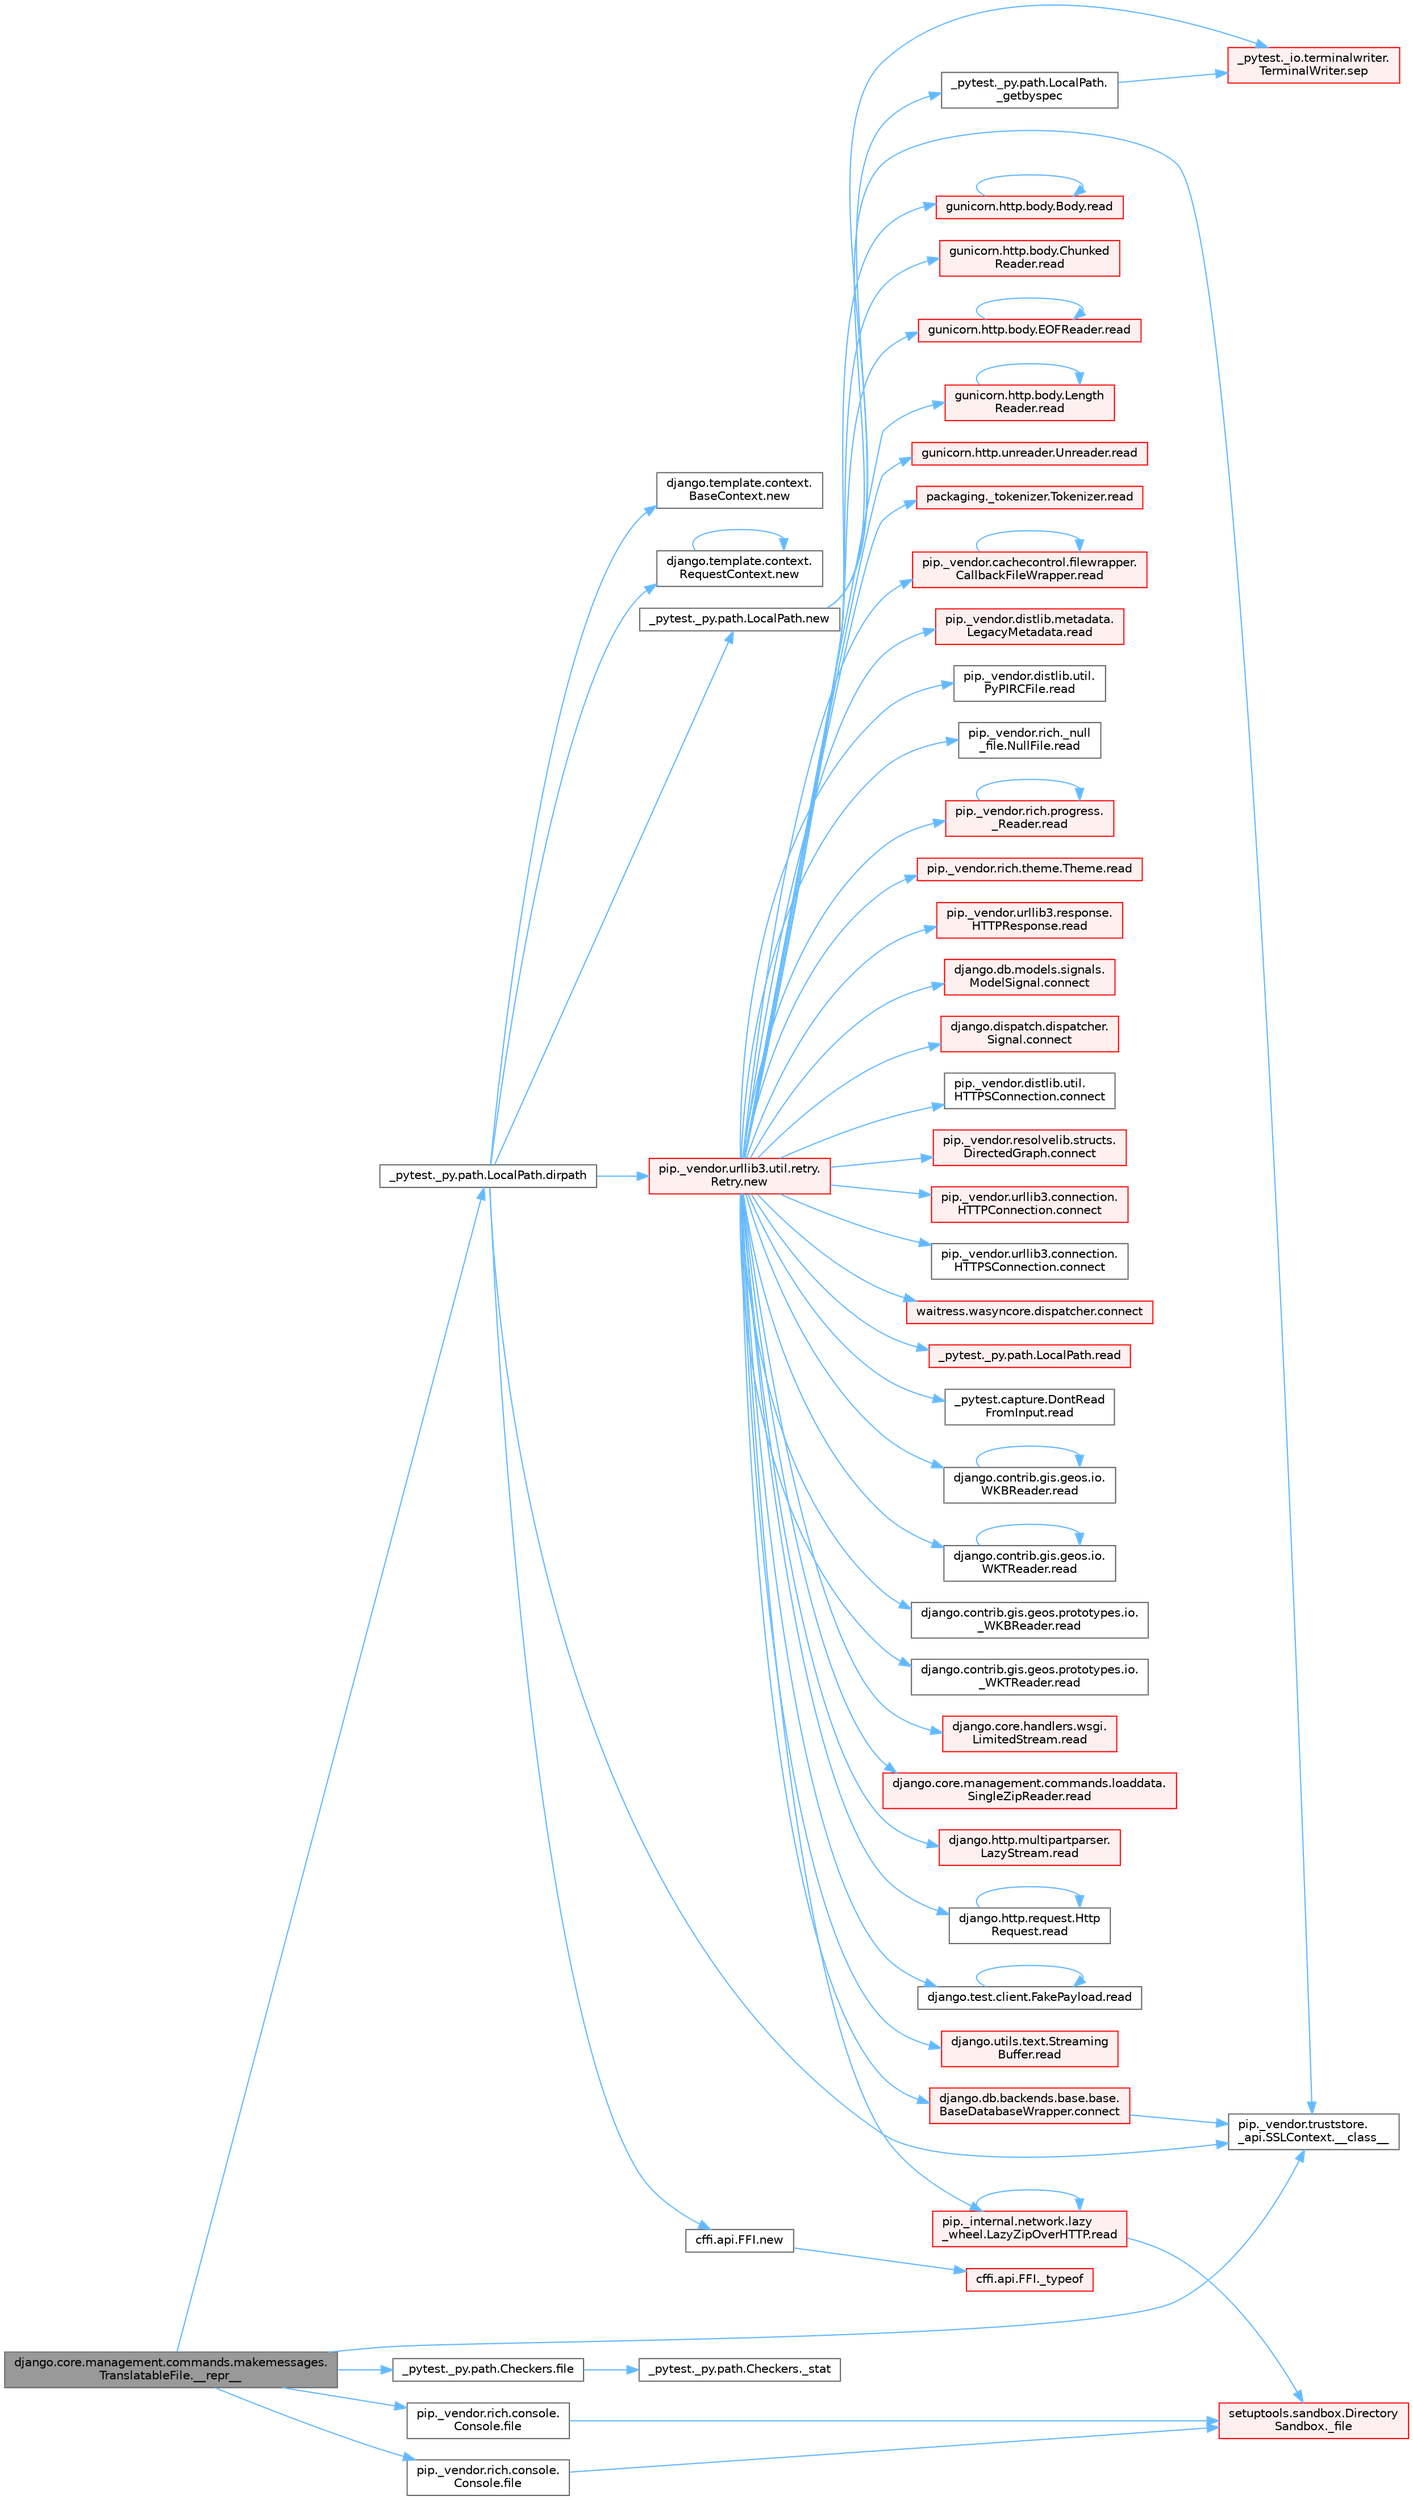 digraph "django.core.management.commands.makemessages.TranslatableFile.__repr__"
{
 // LATEX_PDF_SIZE
  bgcolor="transparent";
  edge [fontname=Helvetica,fontsize=10,labelfontname=Helvetica,labelfontsize=10];
  node [fontname=Helvetica,fontsize=10,shape=box,height=0.2,width=0.4];
  rankdir="LR";
  Node1 [id="Node000001",label="django.core.management.commands.makemessages.\lTranslatableFile.__repr__",height=0.2,width=0.4,color="gray40", fillcolor="grey60", style="filled", fontcolor="black",tooltip=" "];
  Node1 -> Node2 [id="edge1_Node000001_Node000002",color="steelblue1",style="solid",tooltip=" "];
  Node2 [id="Node000002",label="pip._vendor.truststore.\l_api.SSLContext.__class__",height=0.2,width=0.4,color="grey40", fillcolor="white", style="filled",URL="$classpip_1_1__vendor_1_1truststore_1_1__api_1_1_s_s_l_context.html#a530861514f31eabaa3f513557d6e66de",tooltip=" "];
  Node1 -> Node3 [id="edge2_Node000001_Node000003",color="steelblue1",style="solid",tooltip=" "];
  Node3 [id="Node000003",label="_pytest._py.path.LocalPath.dirpath",height=0.2,width=0.4,color="grey40", fillcolor="white", style="filled",URL="$class__pytest_1_1__py_1_1path_1_1_local_path.html#aa8766bdaffd39f928eaae6f30b741b05",tooltip=" "];
  Node3 -> Node2 [id="edge3_Node000003_Node000002",color="steelblue1",style="solid",tooltip=" "];
  Node3 -> Node4 [id="edge4_Node000003_Node000004",color="steelblue1",style="solid",tooltip=" "];
  Node4 [id="Node000004",label="_pytest._py.path.LocalPath.new",height=0.2,width=0.4,color="grey40", fillcolor="white", style="filled",URL="$class__pytest_1_1__py_1_1path_1_1_local_path.html#ab5882416a5911e7a15e0598cbeab05cd",tooltip=" "];
  Node4 -> Node2 [id="edge5_Node000004_Node000002",color="steelblue1",style="solid",tooltip=" "];
  Node4 -> Node5 [id="edge6_Node000004_Node000005",color="steelblue1",style="solid",tooltip=" "];
  Node5 [id="Node000005",label="_pytest._py.path.LocalPath.\l_getbyspec",height=0.2,width=0.4,color="grey40", fillcolor="white", style="filled",URL="$class__pytest_1_1__py_1_1path_1_1_local_path.html#a3cb7ad6a0d43365228f86c0149375c4b",tooltip=" "];
  Node5 -> Node6 [id="edge7_Node000005_Node000006",color="steelblue1",style="solid",tooltip=" "];
  Node6 [id="Node000006",label="_pytest._io.terminalwriter.\lTerminalWriter.sep",height=0.2,width=0.4,color="red", fillcolor="#FFF0F0", style="filled",URL="$class__pytest_1_1__io_1_1terminalwriter_1_1_terminal_writer.html#a9825789953e583960848896c7c201fb8",tooltip=" "];
  Node4 -> Node6 [id="edge8_Node000004_Node000006",color="steelblue1",style="solid",tooltip=" "];
  Node3 -> Node4281 [id="edge9_Node000003_Node004281",color="steelblue1",style="solid",tooltip=" "];
  Node4281 [id="Node004281",label="cffi.api.FFI.new",height=0.2,width=0.4,color="grey40", fillcolor="white", style="filled",URL="$classcffi_1_1api_1_1_f_f_i.html#a8683df0d048f312ff118f16dae752887",tooltip=" "];
  Node4281 -> Node200 [id="edge10_Node004281_Node000200",color="steelblue1",style="solid",tooltip=" "];
  Node200 [id="Node000200",label="cffi.api.FFI._typeof",height=0.2,width=0.4,color="red", fillcolor="#FFF0F0", style="filled",URL="$classcffi_1_1api_1_1_f_f_i.html#ae128b7679d5b0a942d275377c4c675ff",tooltip=" "];
  Node3 -> Node4282 [id="edge11_Node000003_Node004282",color="steelblue1",style="solid",tooltip=" "];
  Node4282 [id="Node004282",label="django.template.context.\lBaseContext.new",height=0.2,width=0.4,color="grey40", fillcolor="white", style="filled",URL="$classdjango_1_1template_1_1context_1_1_base_context.html#a65a4f3e5e3bccacaf4e30e36100c1423",tooltip=" "];
  Node3 -> Node4283 [id="edge12_Node000003_Node004283",color="steelblue1",style="solid",tooltip=" "];
  Node4283 [id="Node004283",label="django.template.context.\lRequestContext.new",height=0.2,width=0.4,color="grey40", fillcolor="white", style="filled",URL="$classdjango_1_1template_1_1context_1_1_request_context.html#a4402e04b0c9bd3d4a2b7f06f38ab7432",tooltip=" "];
  Node4283 -> Node4283 [id="edge13_Node004283_Node004283",color="steelblue1",style="solid",tooltip=" "];
  Node3 -> Node4284 [id="edge14_Node000003_Node004284",color="steelblue1",style="solid",tooltip=" "];
  Node4284 [id="Node004284",label="pip._vendor.urllib3.util.retry.\lRetry.new",height=0.2,width=0.4,color="red", fillcolor="#FFF0F0", style="filled",URL="$classpip_1_1__vendor_1_1urllib3_1_1util_1_1retry_1_1_retry.html#ab806585412b9d9b3c0d882fb4bd8d3c0",tooltip=" "];
  Node4284 -> Node1108 [id="edge15_Node004284_Node001108",color="steelblue1",style="solid",tooltip=" "];
  Node1108 [id="Node001108",label="django.db.backends.base.base.\lBaseDatabaseWrapper.connect",height=0.2,width=0.4,color="red", fillcolor="#FFF0F0", style="filled",URL="$classdjango_1_1db_1_1backends_1_1base_1_1base_1_1_base_database_wrapper.html#a7b64171260c3bf790ed1f563fe48ec35",tooltip=" "];
  Node1108 -> Node2 [id="edge16_Node001108_Node000002",color="steelblue1",style="solid",tooltip=" "];
  Node4284 -> Node4266 [id="edge17_Node004284_Node004266",color="steelblue1",style="solid",tooltip=" "];
  Node4266 [id="Node004266",label="django.db.models.signals.\lModelSignal.connect",height=0.2,width=0.4,color="red", fillcolor="#FFF0F0", style="filled",URL="$classdjango_1_1db_1_1models_1_1signals_1_1_model_signal.html#a9f30fd9b11c3da129cef5ed15df81e6e",tooltip=" "];
  Node4284 -> Node4268 [id="edge18_Node004284_Node004268",color="steelblue1",style="solid",tooltip=" "];
  Node4268 [id="Node004268",label="django.dispatch.dispatcher.\lSignal.connect",height=0.2,width=0.4,color="red", fillcolor="#FFF0F0", style="filled",URL="$classdjango_1_1dispatch_1_1dispatcher_1_1_signal.html#ad0c09a102ff82630078b9fd5af4e0d0d",tooltip=" "];
  Node4284 -> Node4269 [id="edge19_Node004284_Node004269",color="steelblue1",style="solid",tooltip=" "];
  Node4269 [id="Node004269",label="pip._vendor.distlib.util.\lHTTPSConnection.connect",height=0.2,width=0.4,color="grey40", fillcolor="white", style="filled",URL="$classpip_1_1__vendor_1_1distlib_1_1util_1_1_h_t_t_p_s_connection.html#a1f7ef8f789419a2afad1cc5117d95bc6",tooltip=" "];
  Node4284 -> Node4270 [id="edge20_Node004284_Node004270",color="steelblue1",style="solid",tooltip=" "];
  Node4270 [id="Node004270",label="pip._vendor.resolvelib.structs.\lDirectedGraph.connect",height=0.2,width=0.4,color="red", fillcolor="#FFF0F0", style="filled",URL="$classpip_1_1__vendor_1_1resolvelib_1_1structs_1_1_directed_graph.html#a1eb430d00f36fac07a490c7779d31575",tooltip=" "];
  Node4284 -> Node4271 [id="edge21_Node004284_Node004271",color="steelblue1",style="solid",tooltip=" "];
  Node4271 [id="Node004271",label="pip._vendor.urllib3.connection.\lHTTPConnection.connect",height=0.2,width=0.4,color="red", fillcolor="#FFF0F0", style="filled",URL="$classpip_1_1__vendor_1_1urllib3_1_1connection_1_1_h_t_t_p_connection.html#afbfafe5a6942dc8e02a727a6f5eb2244",tooltip=" "];
  Node4284 -> Node4274 [id="edge22_Node004284_Node004274",color="steelblue1",style="solid",tooltip=" "];
  Node4274 [id="Node004274",label="pip._vendor.urllib3.connection.\lHTTPSConnection.connect",height=0.2,width=0.4,color="grey40", fillcolor="white", style="filled",URL="$classpip_1_1__vendor_1_1urllib3_1_1connection_1_1_h_t_t_p_s_connection.html#a4dad4b6496c3f029196c78b991f57c03",tooltip=" "];
  Node4284 -> Node4275 [id="edge23_Node004284_Node004275",color="steelblue1",style="solid",tooltip=" "];
  Node4275 [id="Node004275",label="waitress.wasyncore.dispatcher.connect",height=0.2,width=0.4,color="red", fillcolor="#FFF0F0", style="filled",URL="$classwaitress_1_1wasyncore_1_1dispatcher.html#a62e9904422762eb9bc05bc1dd595aebb",tooltip=" "];
  Node4284 -> Node24 [id="edge24_Node004284_Node000024",color="steelblue1",style="solid",tooltip=" "];
  Node24 [id="Node000024",label="_pytest._py.path.LocalPath.read",height=0.2,width=0.4,color="red", fillcolor="#FFF0F0", style="filled",URL="$class__pytest_1_1__py_1_1path_1_1_local_path.html#a8640b65f715ce8a258379deb78a68fd8",tooltip=" "];
  Node4284 -> Node370 [id="edge25_Node004284_Node000370",color="steelblue1",style="solid",tooltip=" "];
  Node370 [id="Node000370",label="_pytest.capture.DontRead\lFromInput.read",height=0.2,width=0.4,color="grey40", fillcolor="white", style="filled",URL="$class__pytest_1_1capture_1_1_dont_read_from_input.html#abe84d6d5626bed2fa4f52408d2b95d3f",tooltip=" "];
  Node4284 -> Node371 [id="edge26_Node004284_Node000371",color="steelblue1",style="solid",tooltip=" "];
  Node371 [id="Node000371",label="django.contrib.gis.geos.io.\lWKBReader.read",height=0.2,width=0.4,color="grey40", fillcolor="white", style="filled",URL="$classdjango_1_1contrib_1_1gis_1_1geos_1_1io_1_1_w_k_b_reader.html#a690153c2f609f20814011beceded4ce6",tooltip=" "];
  Node371 -> Node371 [id="edge27_Node000371_Node000371",color="steelblue1",style="solid",tooltip=" "];
  Node4284 -> Node372 [id="edge28_Node004284_Node000372",color="steelblue1",style="solid",tooltip=" "];
  Node372 [id="Node000372",label="django.contrib.gis.geos.io.\lWKTReader.read",height=0.2,width=0.4,color="grey40", fillcolor="white", style="filled",URL="$classdjango_1_1contrib_1_1gis_1_1geos_1_1io_1_1_w_k_t_reader.html#af8cdf42c9388b4ca18b86af2cd174dd0",tooltip=" "];
  Node372 -> Node372 [id="edge29_Node000372_Node000372",color="steelblue1",style="solid",tooltip=" "];
  Node4284 -> Node373 [id="edge30_Node004284_Node000373",color="steelblue1",style="solid",tooltip=" "];
  Node373 [id="Node000373",label="django.contrib.gis.geos.prototypes.io.\l_WKBReader.read",height=0.2,width=0.4,color="grey40", fillcolor="white", style="filled",URL="$classdjango_1_1contrib_1_1gis_1_1geos_1_1prototypes_1_1io_1_1___w_k_b_reader.html#a71e78ed5a74b998533ef3801723a5827",tooltip=" "];
  Node4284 -> Node374 [id="edge31_Node004284_Node000374",color="steelblue1",style="solid",tooltip=" "];
  Node374 [id="Node000374",label="django.contrib.gis.geos.prototypes.io.\l_WKTReader.read",height=0.2,width=0.4,color="grey40", fillcolor="white", style="filled",URL="$classdjango_1_1contrib_1_1gis_1_1geos_1_1prototypes_1_1io_1_1___w_k_t_reader.html#a97b2007978d99bec56d1bbf4091dd46a",tooltip=" "];
  Node4284 -> Node375 [id="edge32_Node004284_Node000375",color="steelblue1",style="solid",tooltip=" "];
  Node375 [id="Node000375",label="django.core.handlers.wsgi.\lLimitedStream.read",height=0.2,width=0.4,color="red", fillcolor="#FFF0F0", style="filled",URL="$classdjango_1_1core_1_1handlers_1_1wsgi_1_1_limited_stream.html#a01766186550a2bafd2a0c0cac1117797",tooltip=" "];
  Node4284 -> Node379 [id="edge33_Node004284_Node000379",color="steelblue1",style="solid",tooltip=" "];
  Node379 [id="Node000379",label="django.core.management.commands.loaddata.\lSingleZipReader.read",height=0.2,width=0.4,color="red", fillcolor="#FFF0F0", style="filled",URL="$classdjango_1_1core_1_1management_1_1commands_1_1loaddata_1_1_single_zip_reader.html#a6c6512afb638e535f6d9973329238ec1",tooltip=" "];
  Node4284 -> Node384 [id="edge34_Node004284_Node000384",color="steelblue1",style="solid",tooltip=" "];
  Node384 [id="Node000384",label="django.http.multipartparser.\lLazyStream.read",height=0.2,width=0.4,color="red", fillcolor="#FFF0F0", style="filled",URL="$classdjango_1_1http_1_1multipartparser_1_1_lazy_stream.html#af5553676fbef507453fe16dbce30f2d6",tooltip=" "];
  Node4284 -> Node387 [id="edge35_Node004284_Node000387",color="steelblue1",style="solid",tooltip=" "];
  Node387 [id="Node000387",label="django.http.request.Http\lRequest.read",height=0.2,width=0.4,color="grey40", fillcolor="white", style="filled",URL="$classdjango_1_1http_1_1request_1_1_http_request.html#a7b5205e754042f5dc1400c5f6884da05",tooltip=" "];
  Node387 -> Node387 [id="edge36_Node000387_Node000387",color="steelblue1",style="solid",tooltip=" "];
  Node4284 -> Node388 [id="edge37_Node004284_Node000388",color="steelblue1",style="solid",tooltip=" "];
  Node388 [id="Node000388",label="django.test.client.FakePayload.read",height=0.2,width=0.4,color="grey40", fillcolor="white", style="filled",URL="$classdjango_1_1test_1_1client_1_1_fake_payload.html#a4968728a37f7ecfa436f7156923f32fc",tooltip=" "];
  Node388 -> Node388 [id="edge38_Node000388_Node000388",color="steelblue1",style="solid",tooltip=" "];
  Node4284 -> Node389 [id="edge39_Node004284_Node000389",color="steelblue1",style="solid",tooltip=" "];
  Node389 [id="Node000389",label="django.utils.text.Streaming\lBuffer.read",height=0.2,width=0.4,color="red", fillcolor="#FFF0F0", style="filled",URL="$classdjango_1_1utils_1_1text_1_1_streaming_buffer.html#a0d8c76cbb45b290915e65a79dabe0d7b",tooltip=" "];
  Node4284 -> Node426 [id="edge40_Node004284_Node000426",color="steelblue1",style="solid",tooltip=" "];
  Node426 [id="Node000426",label="gunicorn.http.body.Body.read",height=0.2,width=0.4,color="red", fillcolor="#FFF0F0", style="filled",URL="$classgunicorn_1_1http_1_1body_1_1_body.html#a26fa33ab9da80d4da60638f902d8bbd8",tooltip=" "];
  Node426 -> Node426 [id="edge41_Node000426_Node000426",color="steelblue1",style="solid",tooltip=" "];
  Node4284 -> Node429 [id="edge42_Node004284_Node000429",color="steelblue1",style="solid",tooltip=" "];
  Node429 [id="Node000429",label="gunicorn.http.body.Chunked\lReader.read",height=0.2,width=0.4,color="red", fillcolor="#FFF0F0", style="filled",URL="$classgunicorn_1_1http_1_1body_1_1_chunked_reader.html#aa291cdee58cf19e63d92914442ab2d7e",tooltip=" "];
  Node4284 -> Node435 [id="edge43_Node004284_Node000435",color="steelblue1",style="solid",tooltip=" "];
  Node435 [id="Node000435",label="gunicorn.http.body.EOFReader.read",height=0.2,width=0.4,color="red", fillcolor="#FFF0F0", style="filled",URL="$classgunicorn_1_1http_1_1body_1_1_e_o_f_reader.html#a6ae0aab25c53911d59fcbb87c1dfa602",tooltip=" "];
  Node435 -> Node435 [id="edge44_Node000435_Node000435",color="steelblue1",style="solid",tooltip=" "];
  Node4284 -> Node438 [id="edge45_Node004284_Node000438",color="steelblue1",style="solid",tooltip=" "];
  Node438 [id="Node000438",label="gunicorn.http.body.Length\lReader.read",height=0.2,width=0.4,color="red", fillcolor="#FFF0F0", style="filled",URL="$classgunicorn_1_1http_1_1body_1_1_length_reader.html#a78c9415492b01b7b1553a481fe9aef7e",tooltip=" "];
  Node438 -> Node438 [id="edge46_Node000438_Node000438",color="steelblue1",style="solid",tooltip=" "];
  Node4284 -> Node440 [id="edge47_Node004284_Node000440",color="steelblue1",style="solid",tooltip=" "];
  Node440 [id="Node000440",label="gunicorn.http.unreader.Unreader.read",height=0.2,width=0.4,color="red", fillcolor="#FFF0F0", style="filled",URL="$classgunicorn_1_1http_1_1unreader_1_1_unreader.html#a4d05a3b72ffb1dd09d3e4b3dd1d1e44c",tooltip=" "];
  Node4284 -> Node4285 [id="edge48_Node004284_Node004285",color="steelblue1",style="solid",tooltip=" "];
  Node4285 [id="Node004285",label="packaging._tokenizer.Tokenizer.read",height=0.2,width=0.4,color="red", fillcolor="#FFF0F0", style="filled",URL="$classpackaging_1_1__tokenizer_1_1_tokenizer.html#a0338e1186dd1574082f047fdff9b3b2d",tooltip=" "];
  Node4284 -> Node4286 [id="edge49_Node004284_Node004286",color="steelblue1",style="solid",tooltip=" "];
  Node4286 [id="Node004286",label="pip._internal.network.lazy\l_wheel.LazyZipOverHTTP.read",height=0.2,width=0.4,color="red", fillcolor="#FFF0F0", style="filled",URL="$classpip_1_1__internal_1_1network_1_1lazy__wheel_1_1_lazy_zip_over_h_t_t_p.html#adb8837e292941df2568b4de4082ecf19",tooltip=" "];
  Node4286 -> Node11 [id="edge50_Node004286_Node000011",color="steelblue1",style="solid",tooltip=" "];
  Node11 [id="Node000011",label="setuptools.sandbox.Directory\lSandbox._file",height=0.2,width=0.4,color="red", fillcolor="#FFF0F0", style="filled",URL="$classsetuptools_1_1sandbox_1_1_directory_sandbox.html#acf799106ef73553cbfdf57cc16babd98",tooltip=" "];
  Node4286 -> Node4286 [id="edge51_Node004286_Node004286",color="steelblue1",style="solid",tooltip=" "];
  Node4284 -> Node4300 [id="edge52_Node004284_Node004300",color="steelblue1",style="solid",tooltip=" "];
  Node4300 [id="Node004300",label="pip._vendor.cachecontrol.filewrapper.\lCallbackFileWrapper.read",height=0.2,width=0.4,color="red", fillcolor="#FFF0F0", style="filled",URL="$classpip_1_1__vendor_1_1cachecontrol_1_1filewrapper_1_1_callback_file_wrapper.html#afceb112c071f7b24b9db274a61213b68",tooltip=" "];
  Node4300 -> Node4300 [id="edge53_Node004300_Node004300",color="steelblue1",style="solid",tooltip=" "];
  Node4284 -> Node4302 [id="edge54_Node004284_Node004302",color="steelblue1",style="solid",tooltip=" "];
  Node4302 [id="Node004302",label="pip._vendor.distlib.metadata.\lLegacyMetadata.read",height=0.2,width=0.4,color="red", fillcolor="#FFF0F0", style="filled",URL="$classpip_1_1__vendor_1_1distlib_1_1metadata_1_1_legacy_metadata.html#a5473003d19554803bc6f7f4af863060f",tooltip=" "];
  Node4284 -> Node4304 [id="edge55_Node004284_Node004304",color="steelblue1",style="solid",tooltip=" "];
  Node4304 [id="Node004304",label="pip._vendor.distlib.util.\lPyPIRCFile.read",height=0.2,width=0.4,color="grey40", fillcolor="white", style="filled",URL="$classpip_1_1__vendor_1_1distlib_1_1util_1_1_py_p_i_r_c_file.html#a9db831938fff0ca340efdb70381bc7b1",tooltip=" "];
  Node4284 -> Node4305 [id="edge56_Node004284_Node004305",color="steelblue1",style="solid",tooltip=" "];
  Node4305 [id="Node004305",label="pip._vendor.rich._null\l_file.NullFile.read",height=0.2,width=0.4,color="grey40", fillcolor="white", style="filled",URL="$classpip_1_1__vendor_1_1rich_1_1__null__file_1_1_null_file.html#a34cd6b7fcb25c35b0edeb1a291403522",tooltip=" "];
  Node4284 -> Node4306 [id="edge57_Node004284_Node004306",color="steelblue1",style="solid",tooltip=" "];
  Node4306 [id="Node004306",label="pip._vendor.rich.progress.\l_Reader.read",height=0.2,width=0.4,color="red", fillcolor="#FFF0F0", style="filled",URL="$classpip_1_1__vendor_1_1rich_1_1progress_1_1___reader.html#abc9a19c1ccc4057e665996a500814420",tooltip=" "];
  Node4306 -> Node4306 [id="edge58_Node004306_Node004306",color="steelblue1",style="solid",tooltip=" "];
  Node4284 -> Node4307 [id="edge59_Node004284_Node004307",color="steelblue1",style="solid",tooltip=" "];
  Node4307 [id="Node004307",label="pip._vendor.rich.theme.Theme.read",height=0.2,width=0.4,color="red", fillcolor="#FFF0F0", style="filled",URL="$classpip_1_1__vendor_1_1rich_1_1theme_1_1_theme.html#af15902d143164bd9dace530822864b4f",tooltip=" "];
  Node4284 -> Node4310 [id="edge60_Node004284_Node004310",color="steelblue1",style="solid",tooltip=" "];
  Node4310 [id="Node004310",label="pip._vendor.urllib3.response.\lHTTPResponse.read",height=0.2,width=0.4,color="red", fillcolor="#FFF0F0", style="filled",URL="$classpip_1_1__vendor_1_1urllib3_1_1response_1_1_h_t_t_p_response.html#af2e8ded2867c7f29976cbe251a10178f",tooltip=" "];
  Node1 -> Node292 [id="edge61_Node000001_Node000292",color="steelblue1",style="solid",tooltip=" "];
  Node292 [id="Node000292",label="_pytest._py.path.Checkers.file",height=0.2,width=0.4,color="grey40", fillcolor="white", style="filled",URL="$class__pytest_1_1__py_1_1path_1_1_checkers.html#a53705ca38cbf2fb29d34914af4b5003d",tooltip=" "];
  Node292 -> Node293 [id="edge62_Node000292_Node000293",color="steelblue1",style="solid",tooltip=" "];
  Node293 [id="Node000293",label="_pytest._py.path.Checkers._stat",height=0.2,width=0.4,color="grey40", fillcolor="white", style="filled",URL="$class__pytest_1_1__py_1_1path_1_1_checkers.html#a68a6989c7dfc44d06b7bc4ad21f669a2",tooltip=" "];
  Node1 -> Node294 [id="edge63_Node000001_Node000294",color="steelblue1",style="solid",tooltip=" "];
  Node294 [id="Node000294",label="pip._vendor.rich.console.\lConsole.file",height=0.2,width=0.4,color="grey40", fillcolor="white", style="filled",URL="$classpip_1_1__vendor_1_1rich_1_1console_1_1_console.html#af37c1c8bfe4a9b4dcd3b0ff2d14357bf",tooltip=" "];
  Node294 -> Node11 [id="edge64_Node000294_Node000011",color="steelblue1",style="solid",tooltip=" "];
  Node1 -> Node295 [id="edge65_Node000001_Node000295",color="steelblue1",style="solid",tooltip=" "];
  Node295 [id="Node000295",label="pip._vendor.rich.console.\lConsole.file",height=0.2,width=0.4,color="grey40", fillcolor="white", style="filled",URL="$classpip_1_1__vendor_1_1rich_1_1console_1_1_console.html#aeea14249658b94049a5be89c15fd5bc1",tooltip=" "];
  Node295 -> Node11 [id="edge66_Node000295_Node000011",color="steelblue1",style="solid",tooltip=" "];
}
